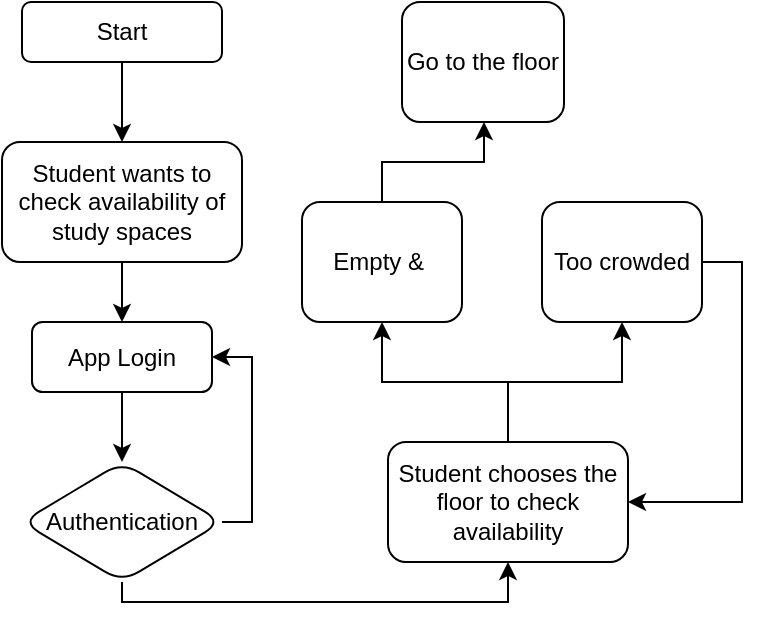 <mxfile version="26.0.11">
  <diagram id="C5RBs43oDa-KdzZeNtuy" name="Page-1">
    <mxGraphModel dx="619" dy="388" grid="1" gridSize="10" guides="1" tooltips="1" connect="1" arrows="1" fold="1" page="1" pageScale="1" pageWidth="827" pageHeight="1169" math="0" shadow="0">
      <root>
        <mxCell id="WIyWlLk6GJQsqaUBKTNV-0" />
        <mxCell id="WIyWlLk6GJQsqaUBKTNV-1" parent="WIyWlLk6GJQsqaUBKTNV-0" />
        <mxCell id="OytdddmY2kulUYtLhQWJ-9" value="" style="edgeStyle=orthogonalEdgeStyle;rounded=0;orthogonalLoop=1;jettySize=auto;html=1;" edge="1" parent="WIyWlLk6GJQsqaUBKTNV-1" source="WIyWlLk6GJQsqaUBKTNV-3" target="OytdddmY2kulUYtLhQWJ-8">
          <mxGeometry relative="1" as="geometry" />
        </mxCell>
        <mxCell id="WIyWlLk6GJQsqaUBKTNV-3" value="Start" style="rounded=1;whiteSpace=wrap;html=1;fontSize=12;glass=0;strokeWidth=1;shadow=0;" parent="WIyWlLk6GJQsqaUBKTNV-1" vertex="1">
          <mxGeometry x="170" y="100" width="100" height="30" as="geometry" />
        </mxCell>
        <mxCell id="OytdddmY2kulUYtLhQWJ-12" value="" style="edgeStyle=orthogonalEdgeStyle;rounded=0;orthogonalLoop=1;jettySize=auto;html=1;entryX=0.5;entryY=0;entryDx=0;entryDy=0;" edge="1" parent="WIyWlLk6GJQsqaUBKTNV-1" source="OytdddmY2kulUYtLhQWJ-8" target="OytdddmY2kulUYtLhQWJ-13">
          <mxGeometry relative="1" as="geometry">
            <mxPoint x="220.034" y="250.034" as="targetPoint" />
          </mxGeometry>
        </mxCell>
        <mxCell id="OytdddmY2kulUYtLhQWJ-8" value="Student wants to check availability&amp;nbsp;of study spaces" style="whiteSpace=wrap;html=1;rounded=1;glass=0;strokeWidth=1;shadow=0;" vertex="1" parent="WIyWlLk6GJQsqaUBKTNV-1">
          <mxGeometry x="160" y="170" width="120" height="60" as="geometry" />
        </mxCell>
        <mxCell id="OytdddmY2kulUYtLhQWJ-16" value="" style="edgeStyle=orthogonalEdgeStyle;rounded=0;orthogonalLoop=1;jettySize=auto;html=1;" edge="1" parent="WIyWlLk6GJQsqaUBKTNV-1" source="OytdddmY2kulUYtLhQWJ-13" target="OytdddmY2kulUYtLhQWJ-15">
          <mxGeometry relative="1" as="geometry" />
        </mxCell>
        <mxCell id="OytdddmY2kulUYtLhQWJ-13" value="App Login" style="rounded=1;whiteSpace=wrap;html=1;" vertex="1" parent="WIyWlLk6GJQsqaUBKTNV-1">
          <mxGeometry x="175" y="260" width="90" height="35" as="geometry" />
        </mxCell>
        <mxCell id="OytdddmY2kulUYtLhQWJ-18" style="edgeStyle=orthogonalEdgeStyle;rounded=0;orthogonalLoop=1;jettySize=auto;html=1;entryX=1;entryY=0.5;entryDx=0;entryDy=0;fontFamily=Helvetica;" edge="1" parent="WIyWlLk6GJQsqaUBKTNV-1" source="OytdddmY2kulUYtLhQWJ-15" target="OytdddmY2kulUYtLhQWJ-13">
          <mxGeometry relative="1" as="geometry">
            <Array as="points">
              <mxPoint x="285" y="360" />
              <mxPoint x="285" y="278" />
            </Array>
          </mxGeometry>
        </mxCell>
        <mxCell id="OytdddmY2kulUYtLhQWJ-23" style="edgeStyle=orthogonalEdgeStyle;rounded=0;orthogonalLoop=1;jettySize=auto;html=1;entryX=0.5;entryY=1;entryDx=0;entryDy=0;" edge="1" parent="WIyWlLk6GJQsqaUBKTNV-1" source="OytdddmY2kulUYtLhQWJ-15" target="OytdddmY2kulUYtLhQWJ-22">
          <mxGeometry relative="1" as="geometry">
            <Array as="points">
              <mxPoint x="220" y="400" />
              <mxPoint x="413" y="400" />
            </Array>
          </mxGeometry>
        </mxCell>
        <mxCell id="OytdddmY2kulUYtLhQWJ-15" value="Authentication" style="rhombus;whiteSpace=wrap;html=1;rounded=1;" vertex="1" parent="WIyWlLk6GJQsqaUBKTNV-1">
          <mxGeometry x="170" y="330" width="100" height="60" as="geometry" />
        </mxCell>
        <mxCell id="OytdddmY2kulUYtLhQWJ-28" style="edgeStyle=orthogonalEdgeStyle;rounded=0;orthogonalLoop=1;jettySize=auto;html=1;entryX=0.5;entryY=1;entryDx=0;entryDy=0;" edge="1" parent="WIyWlLk6GJQsqaUBKTNV-1" source="OytdddmY2kulUYtLhQWJ-22" target="OytdddmY2kulUYtLhQWJ-26">
          <mxGeometry relative="1" as="geometry" />
        </mxCell>
        <mxCell id="OytdddmY2kulUYtLhQWJ-29" style="edgeStyle=orthogonalEdgeStyle;rounded=0;orthogonalLoop=1;jettySize=auto;html=1;entryX=0.5;entryY=1;entryDx=0;entryDy=0;" edge="1" parent="WIyWlLk6GJQsqaUBKTNV-1" source="OytdddmY2kulUYtLhQWJ-22" target="OytdddmY2kulUYtLhQWJ-27">
          <mxGeometry relative="1" as="geometry" />
        </mxCell>
        <mxCell id="OytdddmY2kulUYtLhQWJ-22" value="Student chooses the floor to check availability" style="whiteSpace=wrap;html=1;rounded=1;glass=0;strokeWidth=1;shadow=0;" vertex="1" parent="WIyWlLk6GJQsqaUBKTNV-1">
          <mxGeometry x="353" y="320" width="120" height="60" as="geometry" />
        </mxCell>
        <mxCell id="OytdddmY2kulUYtLhQWJ-32" style="edgeStyle=orthogonalEdgeStyle;rounded=0;orthogonalLoop=1;jettySize=auto;html=1;entryX=0.5;entryY=1;entryDx=0;entryDy=0;" edge="1" parent="WIyWlLk6GJQsqaUBKTNV-1" source="OytdddmY2kulUYtLhQWJ-26" target="OytdddmY2kulUYtLhQWJ-31">
          <mxGeometry relative="1" as="geometry">
            <Array as="points">
              <mxPoint x="350" y="180" />
              <mxPoint x="401" y="180" />
              <mxPoint x="401" y="160" />
            </Array>
          </mxGeometry>
        </mxCell>
        <mxCell id="OytdddmY2kulUYtLhQWJ-26" value="Empty &amp;amp;&amp;nbsp;" style="rounded=1;whiteSpace=wrap;html=1;" vertex="1" parent="WIyWlLk6GJQsqaUBKTNV-1">
          <mxGeometry x="310" y="200" width="80" height="60" as="geometry" />
        </mxCell>
        <mxCell id="OytdddmY2kulUYtLhQWJ-30" style="edgeStyle=orthogonalEdgeStyle;rounded=0;orthogonalLoop=1;jettySize=auto;html=1;entryX=1;entryY=0.5;entryDx=0;entryDy=0;" edge="1" parent="WIyWlLk6GJQsqaUBKTNV-1" source="OytdddmY2kulUYtLhQWJ-27" target="OytdddmY2kulUYtLhQWJ-22">
          <mxGeometry relative="1" as="geometry">
            <Array as="points">
              <mxPoint x="530" y="230" />
              <mxPoint x="530" y="350" />
            </Array>
          </mxGeometry>
        </mxCell>
        <mxCell id="OytdddmY2kulUYtLhQWJ-27" value="Too crowded" style="rounded=1;whiteSpace=wrap;html=1;" vertex="1" parent="WIyWlLk6GJQsqaUBKTNV-1">
          <mxGeometry x="430" y="200" width="80" height="60" as="geometry" />
        </mxCell>
        <mxCell id="OytdddmY2kulUYtLhQWJ-31" value="Go to the floor" style="rounded=1;whiteSpace=wrap;html=1;" vertex="1" parent="WIyWlLk6GJQsqaUBKTNV-1">
          <mxGeometry x="360" y="100" width="81" height="60" as="geometry" />
        </mxCell>
      </root>
    </mxGraphModel>
  </diagram>
</mxfile>
